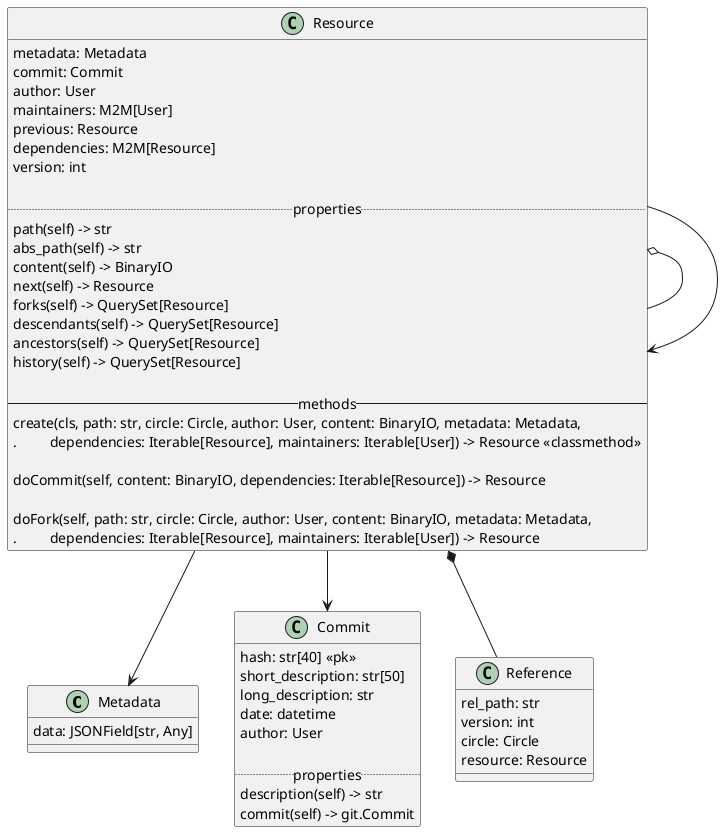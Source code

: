 @startuml

class Metadata {
    data: JSONField[str, Any]
}

class Commit {
    hash: str[40] <<pk>>
    short_description: str[50]
    long_description: str
    date: datetime
    author: User
   
    .. properties ..
    description(self) -> str
    commit(self) -> git.Commit
}

class Reference {
    rel_path: str
    version: int
    circle: Circle
    resource: Resource
}

class Resource {
    metadata: Metadata
    commit: Commit
    author: User
    maintainers: M2M[User]
    previous: Resource
    dependencies: M2M[Resource]
    version: int
   
    .. properties ..
    path(self) -> str
    abs_path(self) -> str
    content(self) -> BinaryIO
    next(self) -> Resource
    forks(self) -> QuerySet[Resource]
    descendants(self) -> QuerySet[Resource]
    ancestors(self) -> QuerySet[Resource]
    history(self) -> QuerySet[Resource]

    -- methods --
    create(cls, path: str, circle: Circle, author: User, content: BinaryIO, metadata: Metadata,
    .         dependencies: Iterable[Resource], maintainers: Iterable[User]) -> Resource <<classmethod>>

    doCommit(self, content: BinaryIO, dependencies: Iterable[Resource]) -> Resource

    doFork(self, path: str, circle: Circle, author: User, content: BinaryIO, metadata: Metadata,
    .         dependencies: Iterable[Resource], maintainers: Iterable[User]) -> Resource
}


Resource --> Metadata
Resource --> Commit
Resource o-- Resource
Resource --> Resource
Resource *-- Reference
@enduml
